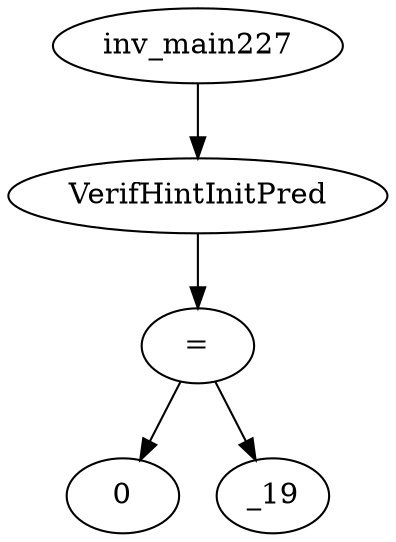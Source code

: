 digraph dag {
0 [label="inv_main227"];
1 [label="VerifHintInitPred"];
2 [label="="];
3 [label="0"];
4 [label="_19"];
0->1
1->2
2->4
2 -> 3
}
